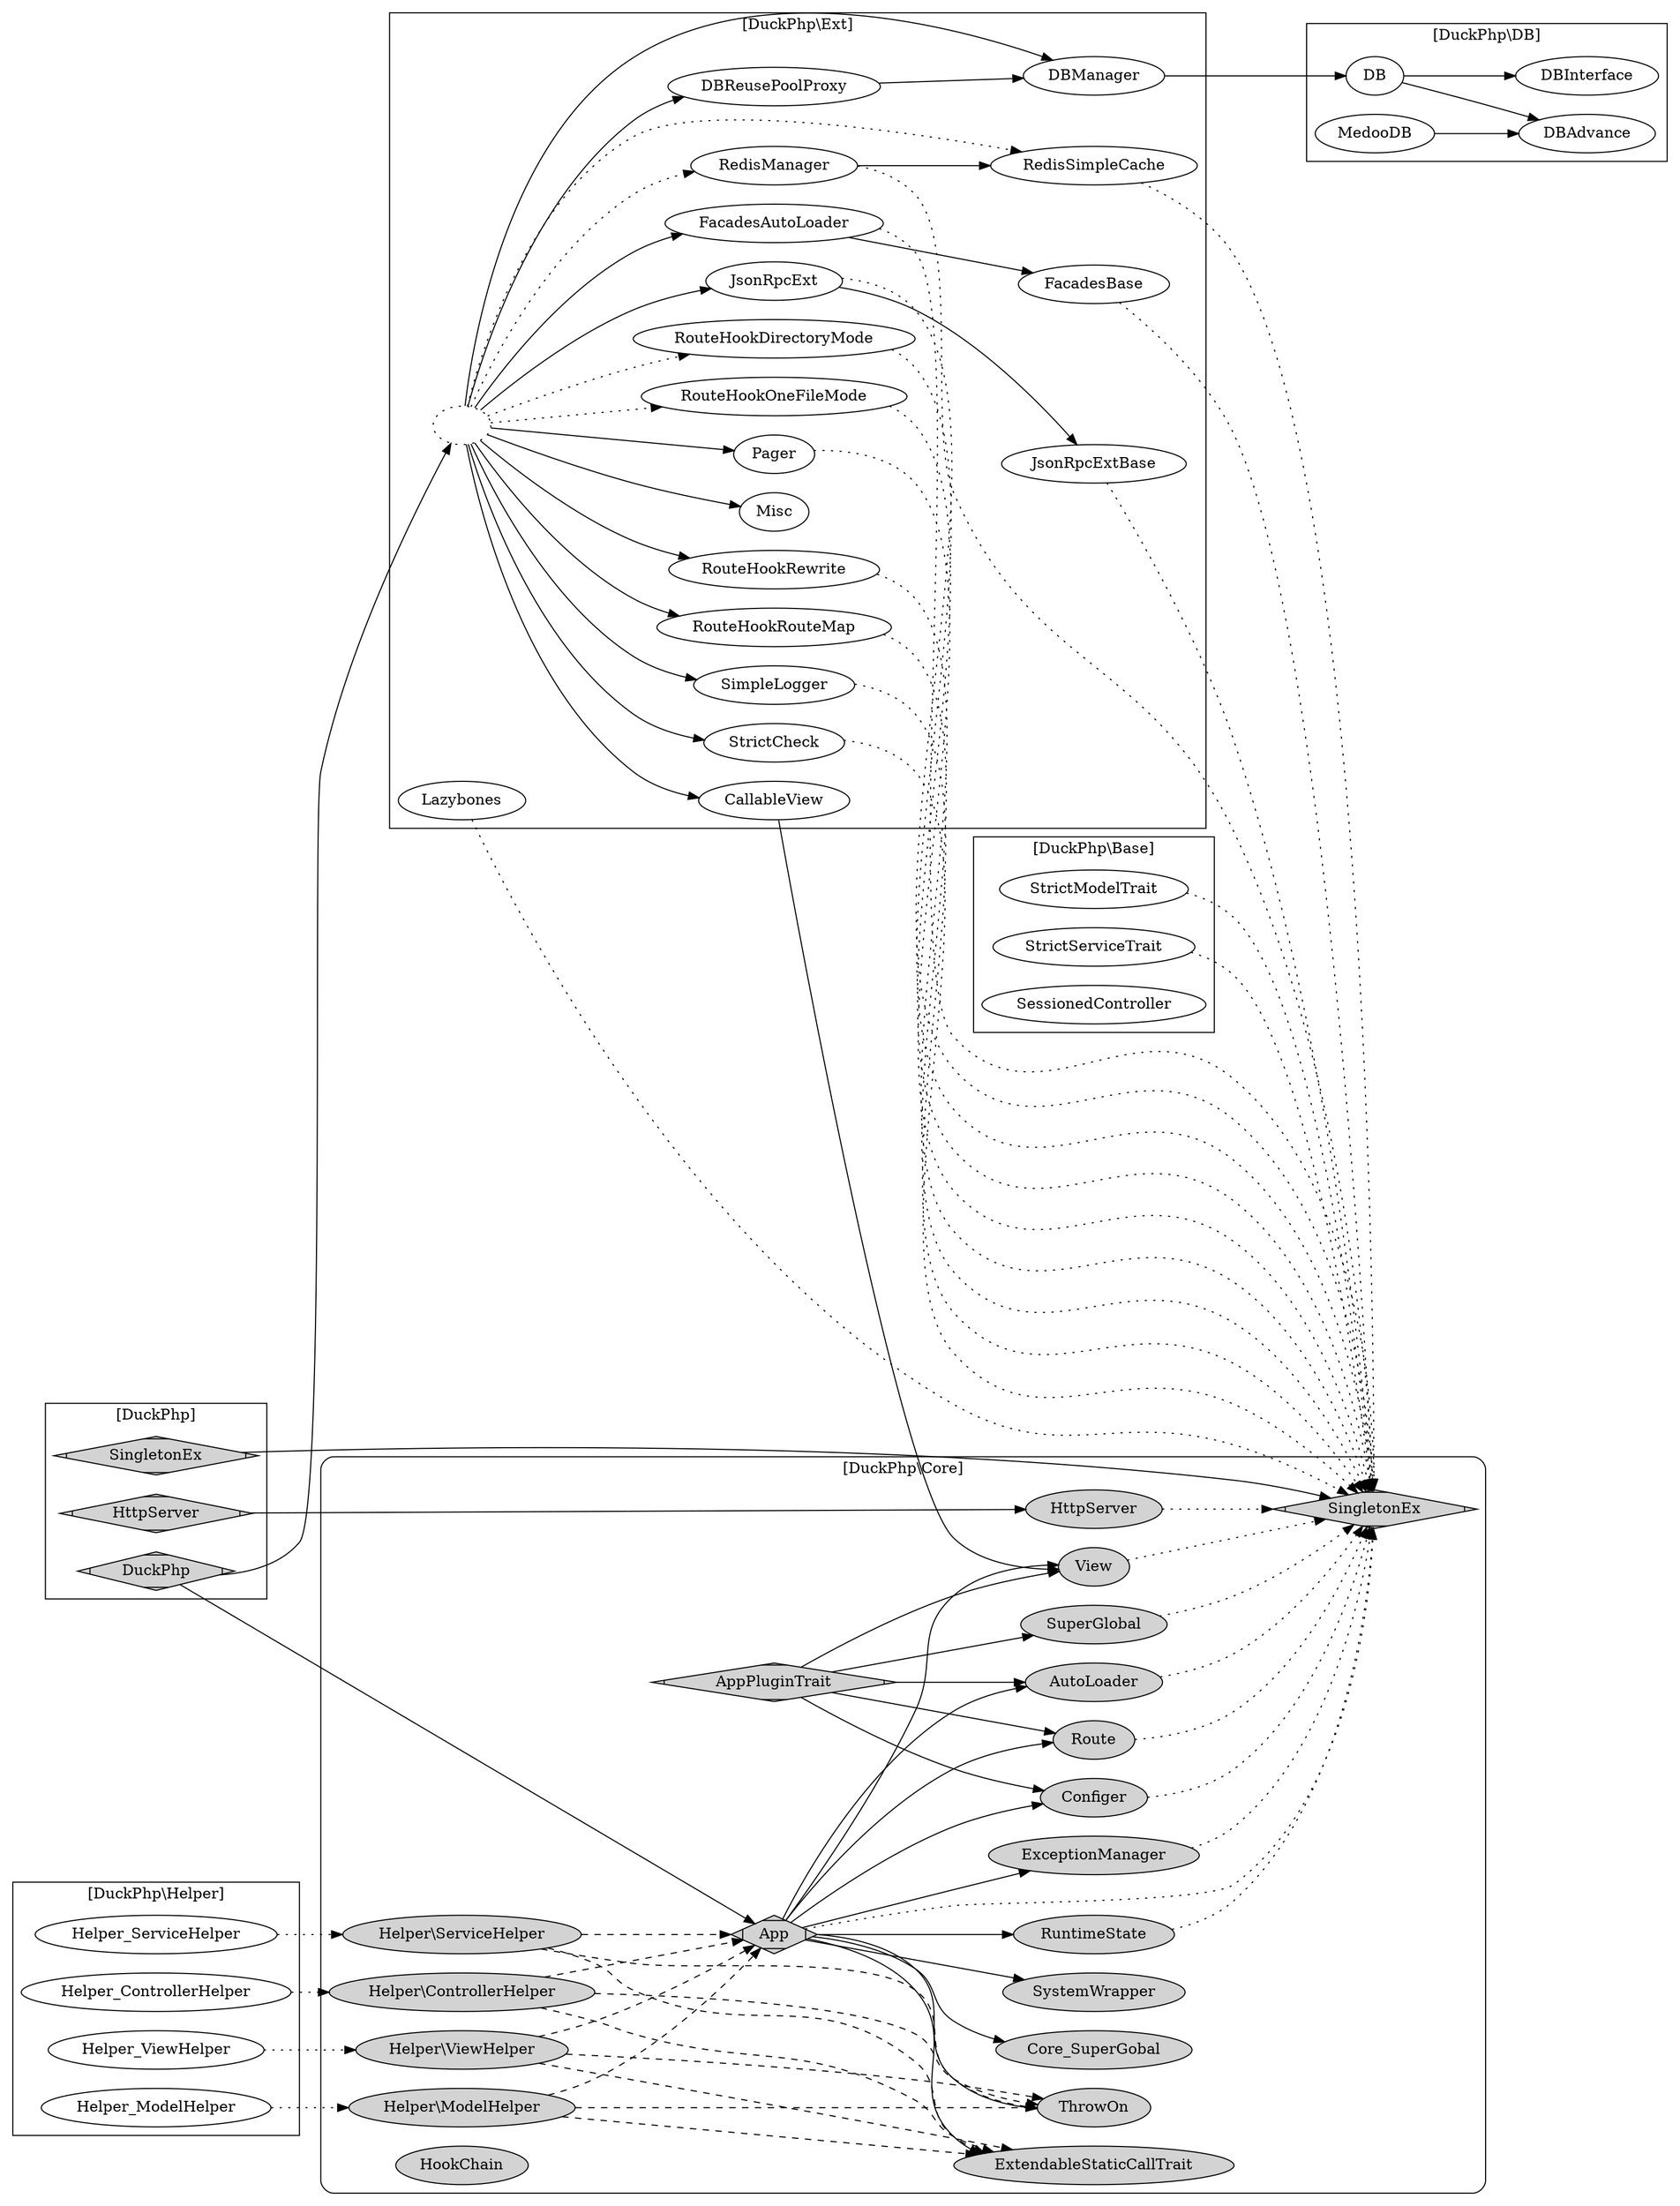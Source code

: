 digraph G{
/* This is a graphviz file */
graph [rankdir = "LR"];
    
    SingletonEx [shape=Mdiamond];
    
subgraph cluster_Core {
    style = "rounded";
    label = "[DuckPhp\\Core]";
    node [style=filled];
    
    Core_App -> Core_AutoLoader ;
    Core_App -> Core_ExceptionManager;
    Core_App -> Core_View;
    Core_App -> Core_Configer;
    Core_App -> Core_Route;
    Core_App -> Core_RuntimeState;
    
    
    Core_App -> Core_SingletonEx [style="dotted"];
    Core_App -> Core_ThrowOn;
    Core_App -> Core_ExtendableStaticCallTrait;
    Core_App -> Core_SuperGobal;
    Core_App -> Core_SystemWrapper;
    
    Core_AutoLoader -> Core_SingletonEx [style="dotted"];
    Core_ExceptionManager -> Core_SingletonEx [style="dotted"];
    Core_View -> Core_SingletonEx [style="dotted"];
    Core_Configer -> Core_SingletonEx [style="dotted"];
    Core_Route -> Core_SingletonEx [style="dotted"];
    Core_RuntimeState -> Core_SingletonEx [style="dotted"];
    
    Core_HttpServer -> Core_SingletonEx [style="dotted"];
    Core_SuperGlobal -> Core_SingletonEx [style="dotted"];


    Core_AppPluginTrait -> Core_AutoLoader;
    Core_AppPluginTrait -> Core_Configer;
    Core_AppPluginTrait -> Core_View;
    Core_AppPluginTrait -> Core_Route;
    Core_AppPluginTrait -> Core_SuperGlobal;

    Core_Helper_ModelHelper -> Core_ExtendableStaticCallTrait [style="dashed"];
    Core_Helper_ModelHelper -> Core_ThrowOn [style="dashed"];
    Core_Helper_ModelHelper -> Core_App [style="dashed"];

    Core_Helper_ServiceHelper -> Core_ExtendableStaticCallTrait [style="dashed"];
    Core_Helper_ServiceHelper -> Core_ThrowOn [style="dashed"];
    Core_Helper_ServiceHelper -> Core_App [style="dashed"];



    Core_Helper_ControllerHelper -> Core_ExtendableStaticCallTrait [style="dashed"];
    Core_Helper_ControllerHelper -> Core_ThrowOn [style="dashed"];
    Core_Helper_ControllerHelper -> Core_App [style="dashed"];
    
    Core_Helper_ViewHelper -> Core_ExtendableStaticCallTrait [style="dashed"];
    Core_Helper_ViewHelper -> Core_ThrowOn [style="dashed"];
    Core_Helper_ViewHelper -> Core_App [style="dashed"];

    Core_AppPluginTrait [label="AppPluginTrait";shape=Mdiamond];

    Core_App [label="App";shape=Mdiamond];
    Core_SingletonEx [label="SingletonEx";shape=Mdiamond];
    Core_AutoLoader [label="AutoLoader"];
    Core_ExceptionManager [label="ExceptionManager"];
    Core_View [label="View"];
    Core_Configer [label="Configer"];
    Core_Route [label="Route"];
    Core_RuntimeState [label="RuntimeState"];
    Core_SystemWrapper [label="SystemWrapper"];
    
    Core_HttpServer [label="HttpServer"];
    Core_SuperGlobal [label="SuperGlobal"];

    Core_ExtendableStaticCallTrait [label="ExtendableStaticCallTrait"];
    
    Core_ThrowOn [label="ThrowOn"];

    Core_HookChain [label="HookChain"];

    Core_Helper_ModelHelper [label="Helper\\ModelHelper"];
    Core_Helper_ServiceHelper [label="Helper\\ServiceHelper"];
    Core_Helper_ControllerHelper [label="Helper\\ControllerHelper"];
    Core_Helper_ViewHelper [label="Helper\\ViewHelper"];
    
    
}



subgraph cluster_Base {
    label = "[DuckPhp\\Base]";
    StrictModelTrait -> Core_SingletonEx [style="dotted"]; 
    StrictServiceTrait -> Core_SingletonEx [style="dotted"]; 
    SessionedController;
}
subgraph cluster_Helper {
    label = "[DuckPhp\\Helper]";
    Helper_ControllerHelper -> Core_Helper_ControllerHelper [style="dotted"]; 
    Helper_ModelHelper -> Core_Helper_ModelHelper [style="dotted"]; 
    Helper_ServiceHelper -> Core_Helper_ServiceHelper [style="dotted"]; 
    Helper_ViewHelper -> Core_Helper_ViewHelper [style="dotted"]; 
}




subgraph cluster_DB {
    label = "[DuckPhp\\DB]";

    DB_DB -> DB_DBAdvance;
    DB_DB -> DB_DBInterface;
    DB_MedooDB -> DB_DBAdvance;

    DB_DB [label="DB"];
    DB_DBAdvance [label="DBAdvance"];
    DB_DBInterface [label="DBInterface"];
    DB_MedooDB [label="MedooDB"];


}






subgraph cluster_Ext {
label = "[DuckPhp\\Ext]";
    Ext [label="";style="dotted"];
    
    Ext -> CallableView -> Core_View;
    Ext -> DBManager -> DB_DB;
    Ext -> DBReusePoolProxy ->DBManager; 
    Ext -> FacadesAutoLoader;
    Ext -> JsonRpcExt;
    Ext -> Misc
    Ext -> Pager;
    Ext -> RouteHookRewrite;
    Ext -> RouteHookRouteMap;
    Ext -> SimpleLogger;
    Ext -> StrictCheck;
    
    Ext -> RedisManager [style="dotted"];
    Ext -> RedisSimpleCache [style="dotted"];
    Ext -> RouteHookDirectoryMode [style="dotted"];
    Ext -> RouteHookOneFileMode [style="dotted"];
    
    JsonRpcExt -> JsonRpcExtBase ;
    JsonRpcExt -> Core_SingletonEx [style="dotted"];
    JsonRpcExtBase -> Core_SingletonEx [style="dotted"];

    FacadesAutoLoader ->FacadesBase ;
    FacadesAutoLoader -> Core_SingletonEx [style="dotted"];
    FacadesBase -> Core_SingletonEx [style="dotted"];
    
    Lazybones -> Core_SingletonEx [style="dotted"];
    
    Pager -> Core_SingletonEx [style="dotted"]; 
    
    RedisManager -> RedisSimpleCache;
    RedisManager -> Core_SingletonEx [style="dotted"]; 
    RedisSimpleCache -> Core_SingletonEx [style="dotted"]; 
    
    RouteHookDirectoryMode -> Core_SingletonEx [style="dotted"]; 
    RouteHookOneFileMode -> Core_SingletonEx [style="dotted"];
    
    RouteHookRewrite -> Core_SingletonEx[style="dotted"]; 
    RouteHookRouteMap -> Core_SingletonEx [style="dotted"]; 

    SimpleLogger -> Core_SingletonEx [style="dotted"]; 
    StrictCheck -> Core_SingletonEx [style="dotted"]; 
    


}
subgraph cluster_DuckPhp {
    label = "[DuckPhp]";
        node [style=filled];

    HttpServer -> Core_HttpServer;
    DuckPhp -> Core_App;
    SingletonEx -> Core_SingletonEx;

    DuckPhp -> Ext;

    DuckPhp [shape=Mdiamond];
    HttpServer [shape=Mdiamond];
    
    SingletonEx [style=filled,shape=Mdiamond];
}

}
